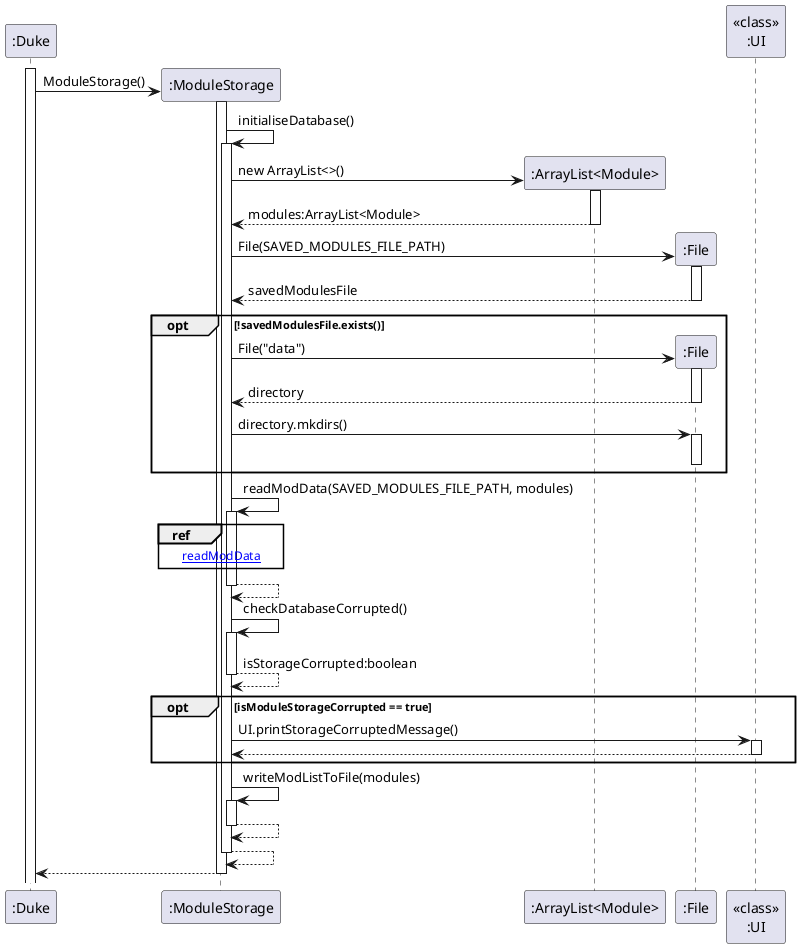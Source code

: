 @startuml
'https://plantuml.com/sequence-diagram



activate ":Duke"
create ":ModuleStorage"
":Duke" -> ":ModuleStorage" : ModuleStorage()
activate ":ModuleStorage"
":ModuleStorage" -> ":ModuleStorage" : initialiseDatabase()
activate ":ModuleStorage"
create ":ArrayList<Module>"
":ModuleStorage" -> ":ArrayList<Module>" : new ArrayList<>()
activate ":ArrayList<Module>"
":ModuleStorage" <-- ":ArrayList<Module>" : modules:ArrayList<Module>
deactivate ":ArrayList<Module>"
create ":File"
":ModuleStorage" -> ":File" : File(SAVED_MODULES_FILE_PATH)
activate ":File"
":ModuleStorage" <-- ":File" : savedModulesFile
deactivate ":File"

opt !savedModulesFile.exists()
create ":File"
":ModuleStorage" -> ":File" : File("data")
activate ":File"
":ModuleStorage" <-- ":File" : directory
deactivate ":File"
":ModuleStorage" -> ":File" : directory.mkdirs()
activate ":File"
deactivate ":File"
end
":ModuleStorage" -> ":ModuleStorage" : readModData(SAVED_MODULES_FILE_PATH, modules)
activate ":ModuleStorage"
ref over ":ModuleStorage" : [[readModData{diagrams%2FStorage%2FreadModData.png}]]
":ModuleStorage" --> ":ModuleStorage"
deactivate ":ModuleStorage"
":ModuleStorage" -> ":ModuleStorage" : checkDatabaseCorrupted()
activate ":ModuleStorage"
":ModuleStorage" --> ":ModuleStorage" : isStorageCorrupted:boolean
deactivate ":ModuleStorage"
opt isModuleStorageCorrupted == true
":ModuleStorage" -> "<<class>>\n:UI" : UI.printStorageCorruptedMessage()
activate "<<class>>\n:UI"
":ModuleStorage" <-- "<<class>>\n:UI"
deactivate "<<class>>\n:UI"
end
":ModuleStorage" -> ":ModuleStorage" : writeModListToFile(modules)
activate ":ModuleStorage"
":ModuleStorage" --> ":ModuleStorage"
deactivate ":ModuleStorage"
":ModuleStorage" --> ":ModuleStorage"
deactivate ":ModuleStorage"
":ModuleStorage" --> ":Duke"
deactivate ":ModuleStorage"


@enduml